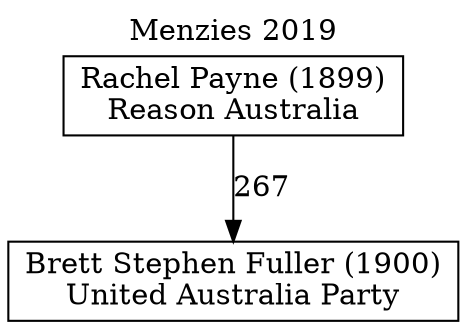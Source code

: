 // House preference flow
digraph "Brett Stephen Fuller (1900)_Menzies_2019" {
	graph [label="Menzies 2019" labelloc=t mclimit=10]
	node [shape=box]
	"Brett Stephen Fuller (1900)" [label="Brett Stephen Fuller (1900)
United Australia Party"]
	"Rachel Payne (1899)" [label="Rachel Payne (1899)
Reason Australia"]
	"Rachel Payne (1899)" -> "Brett Stephen Fuller (1900)" [label=267]
}
